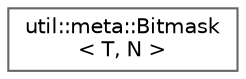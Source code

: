 digraph "Graphical Class Hierarchy"
{
 // LATEX_PDF_SIZE
  bgcolor="transparent";
  edge [fontname=Helvetica,fontsize=10,labelfontname=Helvetica,labelfontsize=10];
  node [fontname=Helvetica,fontsize=10,shape=box,height=0.2,width=0.4];
  rankdir="LR";
  Node0 [id="Node000000",label="util::meta::Bitmask\l\< T, N \>",height=0.2,width=0.4,color="grey40", fillcolor="white", style="filled",URL="$d1/d0d/structutil_1_1meta_1_1Bitmask.html",tooltip=" "];
}
